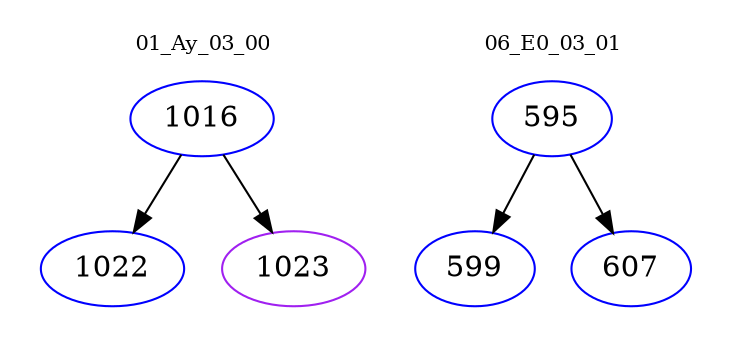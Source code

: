 digraph{
subgraph cluster_0 {
color = white
label = "01_Ay_03_00";
fontsize=10;
T0_1016 [label="1016", color="blue"]
T0_1016 -> T0_1022 [color="black"]
T0_1022 [label="1022", color="blue"]
T0_1016 -> T0_1023 [color="black"]
T0_1023 [label="1023", color="purple"]
}
subgraph cluster_1 {
color = white
label = "06_E0_03_01";
fontsize=10;
T1_595 [label="595", color="blue"]
T1_595 -> T1_599 [color="black"]
T1_599 [label="599", color="blue"]
T1_595 -> T1_607 [color="black"]
T1_607 [label="607", color="blue"]
}
}

